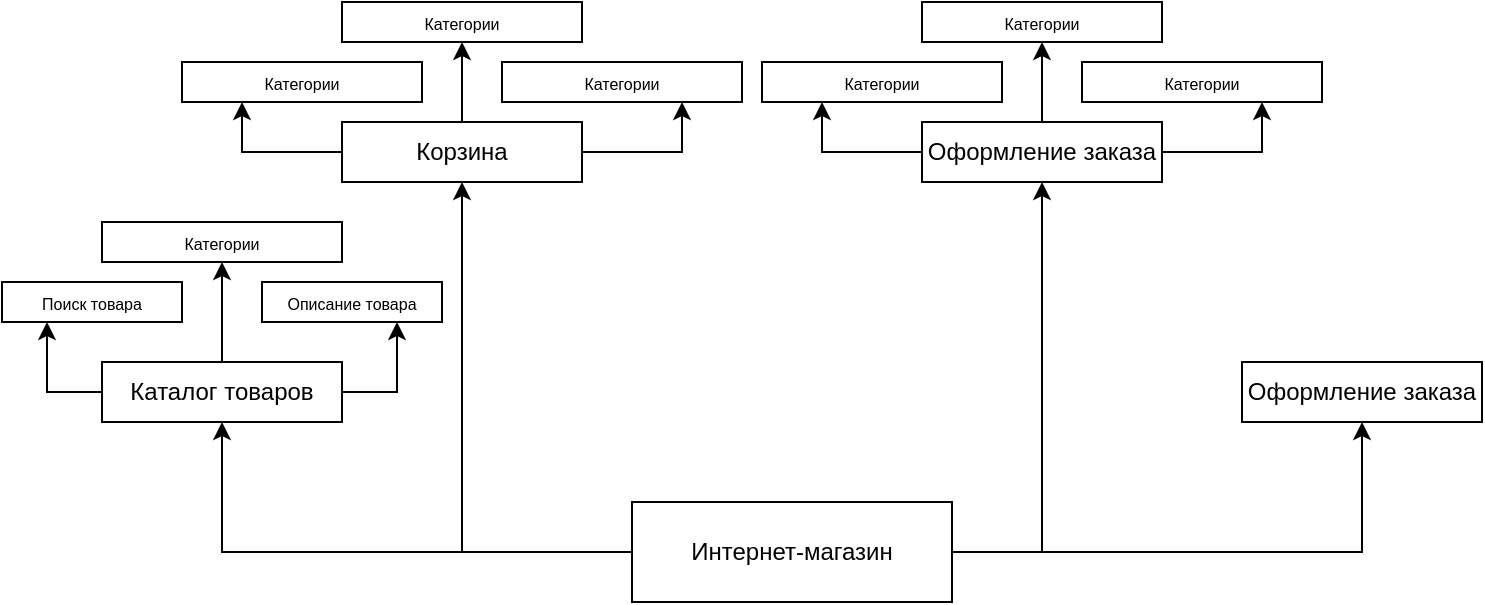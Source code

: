 <mxfile version="24.8.0" pages="2">
  <diagram name="Страница — 1" id="QmDF2JZO_5VSszyQv1ma">
    <mxGraphModel dx="890" dy="384" grid="1" gridSize="10" guides="1" tooltips="1" connect="1" arrows="1" fold="1" page="1" pageScale="1" pageWidth="827" pageHeight="1169" math="0" shadow="0">
      <root>
        <mxCell id="0" />
        <mxCell id="1" parent="0" />
        <mxCell id="HeWXbDUlpYKBtV57ER6B-11" style="edgeStyle=orthogonalEdgeStyle;rounded=0;orthogonalLoop=1;jettySize=auto;html=1;exitX=0;exitY=0.5;exitDx=0;exitDy=0;entryX=0.5;entryY=1;entryDx=0;entryDy=0;" edge="1" parent="1" source="HeWXbDUlpYKBtV57ER6B-1" target="HeWXbDUlpYKBtV57ER6B-5">
          <mxGeometry relative="1" as="geometry">
            <Array as="points">
              <mxPoint x="240" y="1105" />
            </Array>
          </mxGeometry>
        </mxCell>
        <mxCell id="HeWXbDUlpYKBtV57ER6B-14" style="edgeStyle=orthogonalEdgeStyle;rounded=0;orthogonalLoop=1;jettySize=auto;html=1;exitX=0;exitY=0.5;exitDx=0;exitDy=0;entryX=0.5;entryY=1;entryDx=0;entryDy=0;" edge="1" parent="1" source="HeWXbDUlpYKBtV57ER6B-1" target="HeWXbDUlpYKBtV57ER6B-3">
          <mxGeometry relative="1" as="geometry" />
        </mxCell>
        <mxCell id="HeWXbDUlpYKBtV57ER6B-15" style="edgeStyle=orthogonalEdgeStyle;rounded=0;orthogonalLoop=1;jettySize=auto;html=1;exitX=1;exitY=0.5;exitDx=0;exitDy=0;entryX=0.5;entryY=1;entryDx=0;entryDy=0;" edge="1" parent="1" source="HeWXbDUlpYKBtV57ER6B-1" target="HeWXbDUlpYKBtV57ER6B-8">
          <mxGeometry relative="1" as="geometry" />
        </mxCell>
        <mxCell id="HeWXbDUlpYKBtV57ER6B-40" style="edgeStyle=orthogonalEdgeStyle;rounded=0;orthogonalLoop=1;jettySize=auto;html=1;exitX=1;exitY=0.5;exitDx=0;exitDy=0;entryX=0.5;entryY=1;entryDx=0;entryDy=0;" edge="1" parent="1" source="HeWXbDUlpYKBtV57ER6B-1" target="HeWXbDUlpYKBtV57ER6B-7">
          <mxGeometry relative="1" as="geometry" />
        </mxCell>
        <mxCell id="HeWXbDUlpYKBtV57ER6B-1" value="Интернет-магазин" style="rounded=0;whiteSpace=wrap;html=1;" vertex="1" parent="1">
          <mxGeometry x="325" y="1080" width="160" height="50" as="geometry" />
        </mxCell>
        <mxCell id="HeWXbDUlpYKBtV57ER6B-21" style="edgeStyle=orthogonalEdgeStyle;rounded=0;orthogonalLoop=1;jettySize=auto;html=1;exitX=0.5;exitY=0;exitDx=0;exitDy=0;" edge="1" parent="1" source="HeWXbDUlpYKBtV57ER6B-3">
          <mxGeometry relative="1" as="geometry">
            <mxPoint x="120" y="960" as="targetPoint" />
            <Array as="points">
              <mxPoint x="120" y="960" />
              <mxPoint x="120" y="960" />
            </Array>
          </mxGeometry>
        </mxCell>
        <mxCell id="HeWXbDUlpYKBtV57ER6B-34" style="edgeStyle=orthogonalEdgeStyle;rounded=0;orthogonalLoop=1;jettySize=auto;html=1;exitX=1;exitY=0.5;exitDx=0;exitDy=0;entryX=0.75;entryY=1;entryDx=0;entryDy=0;" edge="1" parent="1" source="HeWXbDUlpYKBtV57ER6B-3" target="HeWXbDUlpYKBtV57ER6B-16">
          <mxGeometry relative="1" as="geometry" />
        </mxCell>
        <mxCell id="HeWXbDUlpYKBtV57ER6B-35" style="edgeStyle=orthogonalEdgeStyle;rounded=0;orthogonalLoop=1;jettySize=auto;html=1;exitX=0;exitY=0.5;exitDx=0;exitDy=0;entryX=0.25;entryY=1;entryDx=0;entryDy=0;" edge="1" parent="1" source="HeWXbDUlpYKBtV57ER6B-3" target="HeWXbDUlpYKBtV57ER6B-17">
          <mxGeometry relative="1" as="geometry" />
        </mxCell>
        <mxCell id="HeWXbDUlpYKBtV57ER6B-3" value="Каталог товаров" style="rounded=0;whiteSpace=wrap;html=1;" vertex="1" parent="1">
          <mxGeometry x="60" y="1010" width="120" height="30" as="geometry" />
        </mxCell>
        <mxCell id="HeWXbDUlpYKBtV57ER6B-29" style="edgeStyle=orthogonalEdgeStyle;rounded=0;orthogonalLoop=1;jettySize=auto;html=1;exitX=0.5;exitY=0;exitDx=0;exitDy=0;entryX=0.5;entryY=1;entryDx=0;entryDy=0;" edge="1" parent="1" source="HeWXbDUlpYKBtV57ER6B-5" target="HeWXbDUlpYKBtV57ER6B-26">
          <mxGeometry relative="1" as="geometry" />
        </mxCell>
        <mxCell id="HeWXbDUlpYKBtV57ER6B-32" style="edgeStyle=orthogonalEdgeStyle;rounded=0;orthogonalLoop=1;jettySize=auto;html=1;exitX=1;exitY=0.5;exitDx=0;exitDy=0;entryX=0.75;entryY=1;entryDx=0;entryDy=0;" edge="1" parent="1" source="HeWXbDUlpYKBtV57ER6B-5" target="HeWXbDUlpYKBtV57ER6B-27">
          <mxGeometry relative="1" as="geometry" />
        </mxCell>
        <mxCell id="HeWXbDUlpYKBtV57ER6B-33" style="edgeStyle=orthogonalEdgeStyle;rounded=0;orthogonalLoop=1;jettySize=auto;html=1;exitX=0;exitY=0.5;exitDx=0;exitDy=0;entryX=0.25;entryY=1;entryDx=0;entryDy=0;" edge="1" parent="1" source="HeWXbDUlpYKBtV57ER6B-5" target="HeWXbDUlpYKBtV57ER6B-25">
          <mxGeometry relative="1" as="geometry" />
        </mxCell>
        <mxCell id="HeWXbDUlpYKBtV57ER6B-5" value="Корзина" style="rounded=0;whiteSpace=wrap;html=1;" vertex="1" parent="1">
          <mxGeometry x="180" y="890" width="120" height="30" as="geometry" />
        </mxCell>
        <mxCell id="HeWXbDUlpYKBtV57ER6B-38" style="edgeStyle=orthogonalEdgeStyle;rounded=0;orthogonalLoop=1;jettySize=auto;html=1;exitX=0;exitY=0.5;exitDx=0;exitDy=0;entryX=0.25;entryY=1;entryDx=0;entryDy=0;" edge="1" parent="1" source="HeWXbDUlpYKBtV57ER6B-7" target="HeWXbDUlpYKBtV57ER6B-36">
          <mxGeometry relative="1" as="geometry" />
        </mxCell>
        <mxCell id="HeWXbDUlpYKBtV57ER6B-39" style="edgeStyle=orthogonalEdgeStyle;rounded=0;orthogonalLoop=1;jettySize=auto;html=1;exitX=1;exitY=0.5;exitDx=0;exitDy=0;entryX=0.75;entryY=1;entryDx=0;entryDy=0;" edge="1" parent="1" source="HeWXbDUlpYKBtV57ER6B-7" target="HeWXbDUlpYKBtV57ER6B-37">
          <mxGeometry relative="1" as="geometry" />
        </mxCell>
        <mxCell id="HeWXbDUlpYKBtV57ER6B-42" style="edgeStyle=orthogonalEdgeStyle;rounded=0;orthogonalLoop=1;jettySize=auto;html=1;exitX=0.5;exitY=0;exitDx=0;exitDy=0;entryX=0.5;entryY=1;entryDx=0;entryDy=0;" edge="1" parent="1" source="HeWXbDUlpYKBtV57ER6B-7" target="HeWXbDUlpYKBtV57ER6B-41">
          <mxGeometry relative="1" as="geometry" />
        </mxCell>
        <mxCell id="HeWXbDUlpYKBtV57ER6B-7" value="Оформление заказа" style="rounded=0;whiteSpace=wrap;html=1;" vertex="1" parent="1">
          <mxGeometry x="470" y="890" width="120" height="30" as="geometry" />
        </mxCell>
        <mxCell id="HeWXbDUlpYKBtV57ER6B-8" value="Оформление заказа" style="rounded=0;whiteSpace=wrap;html=1;" vertex="1" parent="1">
          <mxGeometry x="630" y="1010" width="120" height="30" as="geometry" />
        </mxCell>
        <mxCell id="HeWXbDUlpYKBtV57ER6B-16" value="&lt;font style=&quot;font-size: 8px;&quot;&gt;Описание товара&lt;/font&gt;" style="rounded=0;whiteSpace=wrap;html=1;" vertex="1" parent="1">
          <mxGeometry x="140" y="970" width="90" height="20" as="geometry" />
        </mxCell>
        <mxCell id="HeWXbDUlpYKBtV57ER6B-17" value="&lt;font style=&quot;font-size: 8px;&quot;&gt;Поиск товара&lt;/font&gt;" style="rounded=0;whiteSpace=wrap;html=1;" vertex="1" parent="1">
          <mxGeometry x="10" y="970" width="90" height="20" as="geometry" />
        </mxCell>
        <mxCell id="HeWXbDUlpYKBtV57ER6B-22" value="&lt;font style=&quot;font-size: 8px;&quot;&gt;Категории&lt;/font&gt;" style="rounded=0;whiteSpace=wrap;html=1;" vertex="1" parent="1">
          <mxGeometry x="60" y="940" width="120" height="20" as="geometry" />
        </mxCell>
        <mxCell id="HeWXbDUlpYKBtV57ER6B-25" value="&lt;font style=&quot;font-size: 8px;&quot;&gt;Категории&lt;/font&gt;" style="rounded=0;whiteSpace=wrap;html=1;" vertex="1" parent="1">
          <mxGeometry x="100" y="860" width="120" height="20" as="geometry" />
        </mxCell>
        <mxCell id="HeWXbDUlpYKBtV57ER6B-26" value="&lt;font style=&quot;font-size: 8px;&quot;&gt;Категории&lt;/font&gt;" style="rounded=0;whiteSpace=wrap;html=1;" vertex="1" parent="1">
          <mxGeometry x="180" y="830" width="120" height="20" as="geometry" />
        </mxCell>
        <mxCell id="HeWXbDUlpYKBtV57ER6B-27" value="&lt;font style=&quot;font-size: 8px;&quot;&gt;Категории&lt;/font&gt;" style="rounded=0;whiteSpace=wrap;html=1;" vertex="1" parent="1">
          <mxGeometry x="260" y="860" width="120" height="20" as="geometry" />
        </mxCell>
        <mxCell id="HeWXbDUlpYKBtV57ER6B-36" value="&lt;font style=&quot;font-size: 8px;&quot;&gt;Категории&lt;/font&gt;" style="rounded=0;whiteSpace=wrap;html=1;" vertex="1" parent="1">
          <mxGeometry x="390" y="860" width="120" height="20" as="geometry" />
        </mxCell>
        <mxCell id="HeWXbDUlpYKBtV57ER6B-37" value="&lt;font style=&quot;font-size: 8px;&quot;&gt;Категории&lt;/font&gt;" style="rounded=0;whiteSpace=wrap;html=1;" vertex="1" parent="1">
          <mxGeometry x="550" y="860" width="120" height="20" as="geometry" />
        </mxCell>
        <mxCell id="HeWXbDUlpYKBtV57ER6B-41" value="&lt;font style=&quot;font-size: 8px;&quot;&gt;Категории&lt;/font&gt;" style="rounded=0;whiteSpace=wrap;html=1;" vertex="1" parent="1">
          <mxGeometry x="470" y="830" width="120" height="20" as="geometry" />
        </mxCell>
      </root>
    </mxGraphModel>
  </diagram>
  <diagram id="zCl2oO7nwVzL9gEu6W0Z" name="Страница — 2">
    <mxGraphModel dx="1290" dy="557" grid="0" gridSize="10" guides="1" tooltips="1" connect="1" arrows="1" fold="1" page="0" pageScale="1" pageWidth="827" pageHeight="1169" math="0" shadow="0">
      <root>
        <mxCell id="0" />
        <mxCell id="1" parent="0" />
        <mxCell id="IuRtwubkKMx68aXz7d5G-1" value="Интернет-магазин" style="rounded=0;whiteSpace=wrap;html=1;fillColor=#FFFF66;" parent="1" vertex="1">
          <mxGeometry x="330" y="800" width="140" height="60" as="geometry" />
        </mxCell>
        <mxCell id="IuRtwubkKMx68aXz7d5G-3" value="" style="endArrow=none;html=1;rounded=0;exitX=0.5;exitY=0;exitDx=0;exitDy=0;" parent="1" source="IuRtwubkKMx68aXz7d5G-1" edge="1">
          <mxGeometry width="50" height="50" relative="1" as="geometry">
            <mxPoint x="375" y="790" as="sourcePoint" />
            <mxPoint x="400" y="390" as="targetPoint" />
          </mxGeometry>
        </mxCell>
        <mxCell id="IuRtwubkKMx68aXz7d5G-5" value="" style="endArrow=classic;html=1;rounded=0;entryX=1;entryY=0.5;entryDx=0;entryDy=0;" parent="1" target="BndhGn_ARndx98cxsCqQ-1" edge="1">
          <mxGeometry width="50" height="50" relative="1" as="geometry">
            <mxPoint x="400" y="685" as="sourcePoint" />
            <mxPoint x="290" y="684.66" as="targetPoint" />
          </mxGeometry>
        </mxCell>
        <mxCell id="IuRtwubkKMx68aXz7d5G-6" value="" style="endArrow=classic;html=1;rounded=0;" parent="1" edge="1">
          <mxGeometry width="50" height="50" relative="1" as="geometry">
            <mxPoint x="400" y="684.66" as="sourcePoint" />
            <mxPoint x="510" y="684.66" as="targetPoint" />
          </mxGeometry>
        </mxCell>
        <mxCell id="B-I1zD4V9BiK2UbXRFSd-4" style="edgeStyle=orthogonalEdgeStyle;rounded=0;orthogonalLoop=1;jettySize=auto;html=1;exitX=0;exitY=0.5;exitDx=0;exitDy=0;entryX=1;entryY=0.5;entryDx=0;entryDy=0;" parent="1" source="BndhGn_ARndx98cxsCqQ-1" target="B-I1zD4V9BiK2UbXRFSd-1" edge="1">
          <mxGeometry relative="1" as="geometry" />
        </mxCell>
        <mxCell id="B-I1zD4V9BiK2UbXRFSd-5" style="edgeStyle=orthogonalEdgeStyle;rounded=0;orthogonalLoop=1;jettySize=auto;html=1;exitX=0.5;exitY=0;exitDx=0;exitDy=0;entryX=0.5;entryY=1;entryDx=0;entryDy=0;" parent="1" source="BndhGn_ARndx98cxsCqQ-1" target="B-I1zD4V9BiK2UbXRFSd-2" edge="1">
          <mxGeometry relative="1" as="geometry" />
        </mxCell>
        <mxCell id="B-I1zD4V9BiK2UbXRFSd-6" style="edgeStyle=orthogonalEdgeStyle;rounded=0;orthogonalLoop=1;jettySize=auto;html=1;exitX=0.5;exitY=1;exitDx=0;exitDy=0;entryX=0.5;entryY=0;entryDx=0;entryDy=0;" parent="1" source="BndhGn_ARndx98cxsCqQ-1" target="B-I1zD4V9BiK2UbXRFSd-3" edge="1">
          <mxGeometry relative="1" as="geometry" />
        </mxCell>
        <mxCell id="BndhGn_ARndx98cxsCqQ-1" value="Каталог товаров" style="rounded=0;whiteSpace=wrap;html=1;fillColor=#FFFF99;" parent="1" vertex="1">
          <mxGeometry x="160" y="670" width="120" height="30" as="geometry" />
        </mxCell>
        <mxCell id="B-I1zD4V9BiK2UbXRFSd-1" value="&lt;span style=&quot;font-size: 8px;&quot;&gt;Поиск товара&lt;/span&gt;" style="rounded=0;whiteSpace=wrap;html=1;fillColor=#FFFFCC;" parent="1" vertex="1">
          <mxGeometry x="40" y="675" width="100" height="20" as="geometry" />
        </mxCell>
        <mxCell id="B-I1zD4V9BiK2UbXRFSd-2" value="&lt;font style=&quot;font-size: 8px;&quot;&gt;Категории&lt;/font&gt;" style="rounded=0;whiteSpace=wrap;html=1;fillColor=#FFFFCC;" parent="1" vertex="1">
          <mxGeometry x="170" y="630" width="100" height="20" as="geometry" />
        </mxCell>
        <mxCell id="B-I1zD4V9BiK2UbXRFSd-3" value="&lt;span style=&quot;font-size: 8px;&quot;&gt;Описание товара&lt;/span&gt;" style="rounded=0;whiteSpace=wrap;html=1;fillColor=#FFFFCC;" parent="1" vertex="1">
          <mxGeometry x="170" y="720" width="100" height="20" as="geometry" />
        </mxCell>
        <mxCell id="B-I1zD4V9BiK2UbXRFSd-12" style="edgeStyle=orthogonalEdgeStyle;rounded=0;orthogonalLoop=1;jettySize=auto;html=1;exitX=1;exitY=0.5;exitDx=0;exitDy=0;" parent="1" source="B-I1zD4V9BiK2UbXRFSd-8" target="B-I1zD4V9BiK2UbXRFSd-11" edge="1">
          <mxGeometry relative="1" as="geometry" />
        </mxCell>
        <mxCell id="B-I1zD4V9BiK2UbXRFSd-13" style="edgeStyle=orthogonalEdgeStyle;rounded=0;orthogonalLoop=1;jettySize=auto;html=1;exitX=0.5;exitY=0;exitDx=0;exitDy=0;entryX=0.5;entryY=1;entryDx=0;entryDy=0;" parent="1" source="B-I1zD4V9BiK2UbXRFSd-8" target="B-I1zD4V9BiK2UbXRFSd-9" edge="1">
          <mxGeometry relative="1" as="geometry" />
        </mxCell>
        <mxCell id="B-I1zD4V9BiK2UbXRFSd-14" style="edgeStyle=orthogonalEdgeStyle;rounded=0;orthogonalLoop=1;jettySize=auto;html=1;exitX=0.5;exitY=1;exitDx=0;exitDy=0;" parent="1" source="B-I1zD4V9BiK2UbXRFSd-8" target="B-I1zD4V9BiK2UbXRFSd-10" edge="1">
          <mxGeometry relative="1" as="geometry" />
        </mxCell>
        <mxCell id="B-I1zD4V9BiK2UbXRFSd-8" value="Корзина" style="rounded=0;whiteSpace=wrap;html=1;fillColor=#FFFF99;" parent="1" vertex="1">
          <mxGeometry x="510" y="670" width="120" height="30" as="geometry" />
        </mxCell>
        <mxCell id="B-I1zD4V9BiK2UbXRFSd-9" value="&lt;span style=&quot;font-size: 8px;&quot;&gt;Добавление товаров&lt;/span&gt;" style="rounded=0;whiteSpace=wrap;html=1;fillColor=#FFFFCC;" parent="1" vertex="1">
          <mxGeometry x="520" y="630" width="100" height="20" as="geometry" />
        </mxCell>
        <mxCell id="B-I1zD4V9BiK2UbXRFSd-10" value="&lt;span style=&quot;font-size: 8px;&quot;&gt;Изменение количества&lt;/span&gt;" style="rounded=0;whiteSpace=wrap;html=1;fillColor=#FFFFCC;" parent="1" vertex="1">
          <mxGeometry x="520" y="720" width="100" height="20" as="geometry" />
        </mxCell>
        <mxCell id="B-I1zD4V9BiK2UbXRFSd-11" value="&lt;span style=&quot;font-size: 8px;&quot;&gt;Удаление товаров&lt;/span&gt;" style="rounded=0;whiteSpace=wrap;html=1;fillColor=#FFFFCC;" parent="1" vertex="1">
          <mxGeometry x="650" y="675" width="100" height="20" as="geometry" />
        </mxCell>
        <mxCell id="B-I1zD4V9BiK2UbXRFSd-15" value="" style="endArrow=classic;html=1;rounded=0;fillColor=#FFFFFF;" parent="1" edge="1">
          <mxGeometry width="50" height="50" relative="1" as="geometry">
            <mxPoint x="400" y="524.66" as="sourcePoint" />
            <mxPoint x="480" y="524.66" as="targetPoint" />
          </mxGeometry>
        </mxCell>
        <mxCell id="B-I1zD4V9BiK2UbXRFSd-18" value="" style="endArrow=classic;html=1;rounded=0;" parent="1" edge="1">
          <mxGeometry width="50" height="50" relative="1" as="geometry">
            <mxPoint x="400" y="524.66" as="sourcePoint" />
            <mxPoint x="320" y="524.66" as="targetPoint" />
          </mxGeometry>
        </mxCell>
        <mxCell id="B-I1zD4V9BiK2UbXRFSd-26" style="edgeStyle=orthogonalEdgeStyle;rounded=0;orthogonalLoop=1;jettySize=auto;html=1;exitX=0;exitY=0.5;exitDx=0;exitDy=0;entryX=1;entryY=0.5;entryDx=0;entryDy=0;" parent="1" source="B-I1zD4V9BiK2UbXRFSd-19" target="B-I1zD4V9BiK2UbXRFSd-22" edge="1">
          <mxGeometry relative="1" as="geometry" />
        </mxCell>
        <mxCell id="B-I1zD4V9BiK2UbXRFSd-27" style="edgeStyle=orthogonalEdgeStyle;rounded=0;orthogonalLoop=1;jettySize=auto;html=1;exitX=0.5;exitY=0;exitDx=0;exitDy=0;entryX=0.5;entryY=1;entryDx=0;entryDy=0;" parent="1" source="B-I1zD4V9BiK2UbXRFSd-19" target="B-I1zD4V9BiK2UbXRFSd-23" edge="1">
          <mxGeometry relative="1" as="geometry" />
        </mxCell>
        <mxCell id="sN7C9sejL7yAAWzN3uY7-1" style="edgeStyle=orthogonalEdgeStyle;rounded=0;orthogonalLoop=1;jettySize=auto;html=1;exitX=0.5;exitY=1;exitDx=0;exitDy=0;entryX=0.5;entryY=0;entryDx=0;entryDy=0;" parent="1" source="B-I1zD4V9BiK2UbXRFSd-19" target="NAVzvwq0vo-NZvIJKuEt-4" edge="1">
          <mxGeometry relative="1" as="geometry" />
        </mxCell>
        <mxCell id="B-I1zD4V9BiK2UbXRFSd-19" value="Учёт пользователей" style="rounded=0;whiteSpace=wrap;html=1;fillColor=#FFFF99;" parent="1" vertex="1">
          <mxGeometry x="200" y="510" width="120" height="30" as="geometry" />
        </mxCell>
        <mxCell id="B-I1zD4V9BiK2UbXRFSd-28" style="edgeStyle=orthogonalEdgeStyle;rounded=0;orthogonalLoop=1;jettySize=auto;html=1;exitX=0.5;exitY=0;exitDx=0;exitDy=0;entryX=0.5;entryY=1;entryDx=0;entryDy=0;" parent="1" source="B-I1zD4V9BiK2UbXRFSd-20" target="B-I1zD4V9BiK2UbXRFSd-24" edge="1">
          <mxGeometry relative="1" as="geometry" />
        </mxCell>
        <mxCell id="B-I1zD4V9BiK2UbXRFSd-29" style="edgeStyle=orthogonalEdgeStyle;rounded=0;orthogonalLoop=1;jettySize=auto;html=1;exitX=1;exitY=0.5;exitDx=0;exitDy=0;entryX=0;entryY=0.5;entryDx=0;entryDy=0;" parent="1" source="B-I1zD4V9BiK2UbXRFSd-20" target="B-I1zD4V9BiK2UbXRFSd-21" edge="1">
          <mxGeometry relative="1" as="geometry" />
        </mxCell>
        <mxCell id="NAVzvwq0vo-NZvIJKuEt-2" style="edgeStyle=orthogonalEdgeStyle;rounded=0;orthogonalLoop=1;jettySize=auto;html=1;exitX=0.5;exitY=1;exitDx=0;exitDy=0;entryX=0.5;entryY=0;entryDx=0;entryDy=0;" parent="1" source="B-I1zD4V9BiK2UbXRFSd-20" target="NAVzvwq0vo-NZvIJKuEt-1" edge="1">
          <mxGeometry relative="1" as="geometry" />
        </mxCell>
        <mxCell id="B-I1zD4V9BiK2UbXRFSd-20" value="Оформление заказа" style="rounded=0;whiteSpace=wrap;html=1;fillColor=#FFFF99;" parent="1" vertex="1">
          <mxGeometry x="480" y="510" width="120" height="30" as="geometry" />
        </mxCell>
        <mxCell id="B-I1zD4V9BiK2UbXRFSd-21" value="&lt;span style=&quot;font-size: 8px;&quot;&gt;Подтверждение заказа&lt;/span&gt;" style="rounded=0;whiteSpace=wrap;html=1;fillColor=#FFFFCC;" parent="1" vertex="1">
          <mxGeometry x="620" y="515" width="100" height="20" as="geometry" />
        </mxCell>
        <mxCell id="B-I1zD4V9BiK2UbXRFSd-22" value="&lt;span style=&quot;font-size: 8px;&quot;&gt;Вход в систему&lt;/span&gt;" style="rounded=0;whiteSpace=wrap;html=1;fillColor=#FFFFCC;" parent="1" vertex="1">
          <mxGeometry x="80" y="515" width="100" height="20" as="geometry" />
        </mxCell>
        <mxCell id="B-I1zD4V9BiK2UbXRFSd-23" value="&lt;span style=&quot;font-size: 8px;&quot;&gt;Регистрация&lt;/span&gt;" style="rounded=0;whiteSpace=wrap;html=1;fillColor=#FFFFCC;" parent="1" vertex="1">
          <mxGeometry x="210" y="470" width="100" height="20" as="geometry" />
        </mxCell>
        <mxCell id="B-I1zD4V9BiK2UbXRFSd-24" value="&lt;span style=&quot;font-size: 8px;&quot;&gt;Оплата заказа&lt;/span&gt;" style="rounded=0;whiteSpace=wrap;html=1;fillColor=#FFFFCC;" parent="1" vertex="1">
          <mxGeometry x="490" y="470" width="100" height="20" as="geometry" />
        </mxCell>
        <mxCell id="B-I1zD4V9BiK2UbXRFSd-33" style="edgeStyle=orthogonalEdgeStyle;rounded=0;orthogonalLoop=1;jettySize=auto;html=1;exitX=0;exitY=0.5;exitDx=0;exitDy=0;entryX=1;entryY=0.5;entryDx=0;entryDy=0;" parent="1" source="B-I1zD4V9BiK2UbXRFSd-25" target="B-I1zD4V9BiK2UbXRFSd-30" edge="1">
          <mxGeometry relative="1" as="geometry" />
        </mxCell>
        <mxCell id="B-I1zD4V9BiK2UbXRFSd-34" style="edgeStyle=orthogonalEdgeStyle;rounded=0;orthogonalLoop=1;jettySize=auto;html=1;exitX=0.5;exitY=0;exitDx=0;exitDy=0;entryX=0.5;entryY=1;entryDx=0;entryDy=0;" parent="1" source="B-I1zD4V9BiK2UbXRFSd-25" target="B-I1zD4V9BiK2UbXRFSd-32" edge="1">
          <mxGeometry relative="1" as="geometry" />
        </mxCell>
        <mxCell id="B-I1zD4V9BiK2UbXRFSd-35" style="edgeStyle=orthogonalEdgeStyle;rounded=0;orthogonalLoop=1;jettySize=auto;html=1;exitX=1;exitY=0.5;exitDx=0;exitDy=0;entryX=0;entryY=0.5;entryDx=0;entryDy=0;" parent="1" source="B-I1zD4V9BiK2UbXRFSd-25" target="B-I1zD4V9BiK2UbXRFSd-31" edge="1">
          <mxGeometry relative="1" as="geometry" />
        </mxCell>
        <mxCell id="B-I1zD4V9BiK2UbXRFSd-25" value="&lt;span style=&quot;text-align: left;&quot;&gt;&lt;font style=&quot;font-size: 12px;&quot;&gt;Административная панель&lt;/font&gt;&lt;/span&gt;" style="rounded=0;whiteSpace=wrap;html=1;fillColor=#FFFF99;" parent="1" vertex="1">
          <mxGeometry x="340" y="370" width="120" height="30" as="geometry" />
        </mxCell>
        <mxCell id="B-I1zD4V9BiK2UbXRFSd-30" value="&lt;span style=&quot;font-size: 8px;&quot;&gt;Управление товарами&lt;/span&gt;" style="rounded=0;whiteSpace=wrap;html=1;fillColor=#FFFFCC;" parent="1" vertex="1">
          <mxGeometry x="220" y="375" width="100" height="20" as="geometry" />
        </mxCell>
        <mxCell id="JsgA1Kp7t1jn5dpFGUc1-2" style="edgeStyle=orthogonalEdgeStyle;rounded=0;orthogonalLoop=1;jettySize=auto;html=1;exitX=1;exitY=0.5;exitDx=0;exitDy=0;entryX=1;entryY=0.5;entryDx=0;entryDy=0;" edge="1" parent="1" source="B-I1zD4V9BiK2UbXRFSd-31" target="B-I1zD4V9BiK2UbXRFSd-11">
          <mxGeometry relative="1" as="geometry" />
        </mxCell>
        <mxCell id="JsgA1Kp7t1jn5dpFGUc1-12" style="edgeStyle=orthogonalEdgeStyle;rounded=0;orthogonalLoop=1;jettySize=auto;html=1;exitX=1;exitY=0.5;exitDx=0;exitDy=0;" edge="1" parent="1" source="B-I1zD4V9BiK2UbXRFSd-31">
          <mxGeometry relative="1" as="geometry">
            <mxPoint x="580" y="385" as="targetPoint" />
          </mxGeometry>
        </mxCell>
        <mxCell id="B-I1zD4V9BiK2UbXRFSd-31" value="&lt;span style=&quot;font-size: 8px;&quot;&gt;Настройки сайта&lt;/span&gt;" style="rounded=0;whiteSpace=wrap;html=1;fillColor=#FFFFCC;" parent="1" vertex="1">
          <mxGeometry x="480" y="375" width="100" height="20" as="geometry" />
        </mxCell>
        <mxCell id="B-I1zD4V9BiK2UbXRFSd-32" value="&lt;p style=&quot;text-align: left;&quot;&gt;&lt;font style=&quot;font-size: 8px;&quot;&gt;Отчеты по продажам&lt;/font&gt;&lt;/p&gt;" style="rounded=0;whiteSpace=wrap;html=1;fillColor=#FFFFCC;" parent="1" vertex="1">
          <mxGeometry x="340" y="330" width="120" height="20" as="geometry" />
        </mxCell>
        <mxCell id="NAVzvwq0vo-NZvIJKuEt-1" value="&lt;span style=&quot;font-size: 8px;&quot;&gt;Ввод данных покупателя&lt;/span&gt;" style="rounded=0;whiteSpace=wrap;html=1;fillColor=#FFFFCC;" parent="1" vertex="1">
          <mxGeometry x="490" y="560" width="100" height="20" as="geometry" />
        </mxCell>
        <mxCell id="NAVzvwq0vo-NZvIJKuEt-4" value="&lt;span style=&quot;font-size: 8px;&quot;&gt;Личный кабинет&lt;/span&gt;" style="rounded=0;whiteSpace=wrap;html=1;fillColor=#FFFFCC;" parent="1" vertex="1">
          <mxGeometry x="210" y="560" width="100" height="20" as="geometry" />
        </mxCell>
        <mxCell id="JsgA1Kp7t1jn5dpFGUc1-3" value="" style="endArrow=classic;html=1;rounded=0;" edge="1" parent="1">
          <mxGeometry width="50" height="50" relative="1" as="geometry">
            <mxPoint x="770" y="639.58" as="sourcePoint" />
            <mxPoint x="620" y="639.58" as="targetPoint" />
          </mxGeometry>
        </mxCell>
        <mxCell id="JsgA1Kp7t1jn5dpFGUc1-4" value="" style="endArrow=none;html=1;rounded=0;" edge="1" parent="1">
          <mxGeometry width="50" height="50" relative="1" as="geometry">
            <mxPoint x="770" y="730" as="sourcePoint" />
            <mxPoint x="770" y="680" as="targetPoint" />
          </mxGeometry>
        </mxCell>
        <mxCell id="JsgA1Kp7t1jn5dpFGUc1-5" value="" style="endArrow=classic;html=1;rounded=0;" edge="1" parent="1">
          <mxGeometry width="50" height="50" relative="1" as="geometry">
            <mxPoint x="770" y="729.58" as="sourcePoint" />
            <mxPoint x="620" y="729.58" as="targetPoint" />
          </mxGeometry>
        </mxCell>
        <mxCell id="JsgA1Kp7t1jn5dpFGUc1-8" value="" style="endArrow=none;html=1;rounded=0;" edge="1" parent="1">
          <mxGeometry width="50" height="50" relative="1" as="geometry">
            <mxPoint x="269.17" y="375" as="sourcePoint" />
            <mxPoint x="269" y="290" as="targetPoint" />
          </mxGeometry>
        </mxCell>
        <mxCell id="JsgA1Kp7t1jn5dpFGUc1-9" value="" style="endArrow=none;html=1;rounded=0;" edge="1" parent="1">
          <mxGeometry width="50" height="50" relative="1" as="geometry">
            <mxPoint x="270" y="290" as="sourcePoint" />
            <mxPoint x="530" y="290" as="targetPoint" />
          </mxGeometry>
        </mxCell>
        <mxCell id="JsgA1Kp7t1jn5dpFGUc1-14" value="" style="endArrow=none;html=1;rounded=0;exitX=0.5;exitY=0;exitDx=0;exitDy=0;" edge="1" parent="1" source="B-I1zD4V9BiK2UbXRFSd-31">
          <mxGeometry width="50" height="50" relative="1" as="geometry">
            <mxPoint x="529.8" y="360" as="sourcePoint" />
            <mxPoint x="529.8" y="290" as="targetPoint" />
          </mxGeometry>
        </mxCell>
      </root>
    </mxGraphModel>
  </diagram>
</mxfile>
